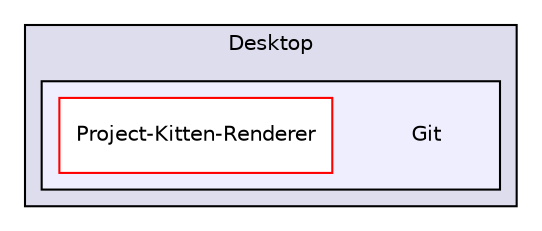 digraph "C:/Users/Alexandru/Desktop/Git" {
  compound=true
  node [ fontsize="10", fontname="Helvetica"];
  edge [ labelfontsize="10", labelfontname="Helvetica"];
  subgraph clusterdir_8c46e945464de86fec4b7e7767e94a6c {
    graph [ bgcolor="#ddddee", pencolor="black", label="Desktop" fontname="Helvetica", fontsize="10", URL="dir_8c46e945464de86fec4b7e7767e94a6c.html"]
  subgraph clusterdir_c1efb8f7253085a3f0772d8f98e0924f {
    graph [ bgcolor="#eeeeff", pencolor="black", label="" URL="dir_c1efb8f7253085a3f0772d8f98e0924f.html"];
    dir_c1efb8f7253085a3f0772d8f98e0924f [shape=plaintext label="Git"];
    dir_39ed2b1ca89470c942da04f624c34258 [shape=box label="Project-Kitten-Renderer" color="red" fillcolor="white" style="filled" URL="dir_39ed2b1ca89470c942da04f624c34258.html"];
  }
  }
}
